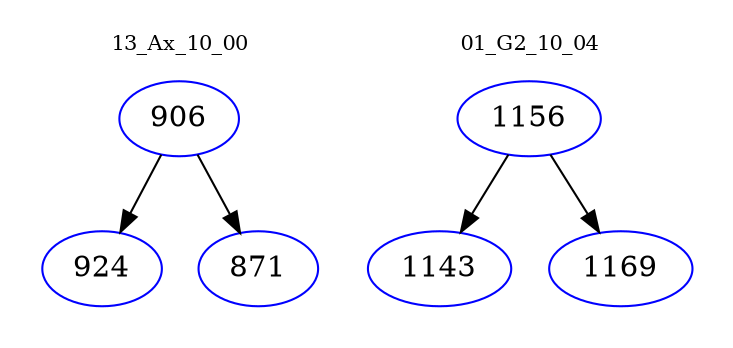 digraph{
subgraph cluster_0 {
color = white
label = "13_Ax_10_00";
fontsize=10;
T0_906 [label="906", color="blue"]
T0_906 -> T0_924 [color="black"]
T0_924 [label="924", color="blue"]
T0_906 -> T0_871 [color="black"]
T0_871 [label="871", color="blue"]
}
subgraph cluster_1 {
color = white
label = "01_G2_10_04";
fontsize=10;
T1_1156 [label="1156", color="blue"]
T1_1156 -> T1_1143 [color="black"]
T1_1143 [label="1143", color="blue"]
T1_1156 -> T1_1169 [color="black"]
T1_1169 [label="1169", color="blue"]
}
}

